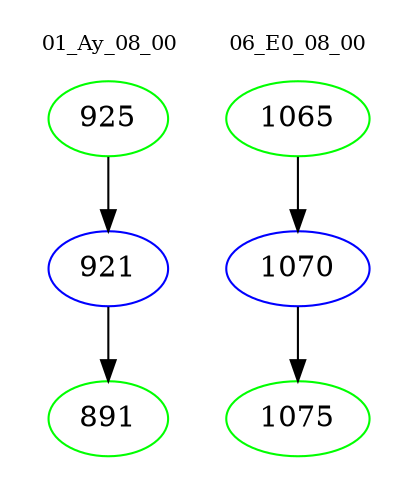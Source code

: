 digraph{
subgraph cluster_0 {
color = white
label = "01_Ay_08_00";
fontsize=10;
T0_925 [label="925", color="green"]
T0_925 -> T0_921 [color="black"]
T0_921 [label="921", color="blue"]
T0_921 -> T0_891 [color="black"]
T0_891 [label="891", color="green"]
}
subgraph cluster_1 {
color = white
label = "06_E0_08_00";
fontsize=10;
T1_1065 [label="1065", color="green"]
T1_1065 -> T1_1070 [color="black"]
T1_1070 [label="1070", color="blue"]
T1_1070 -> T1_1075 [color="black"]
T1_1075 [label="1075", color="green"]
}
}
